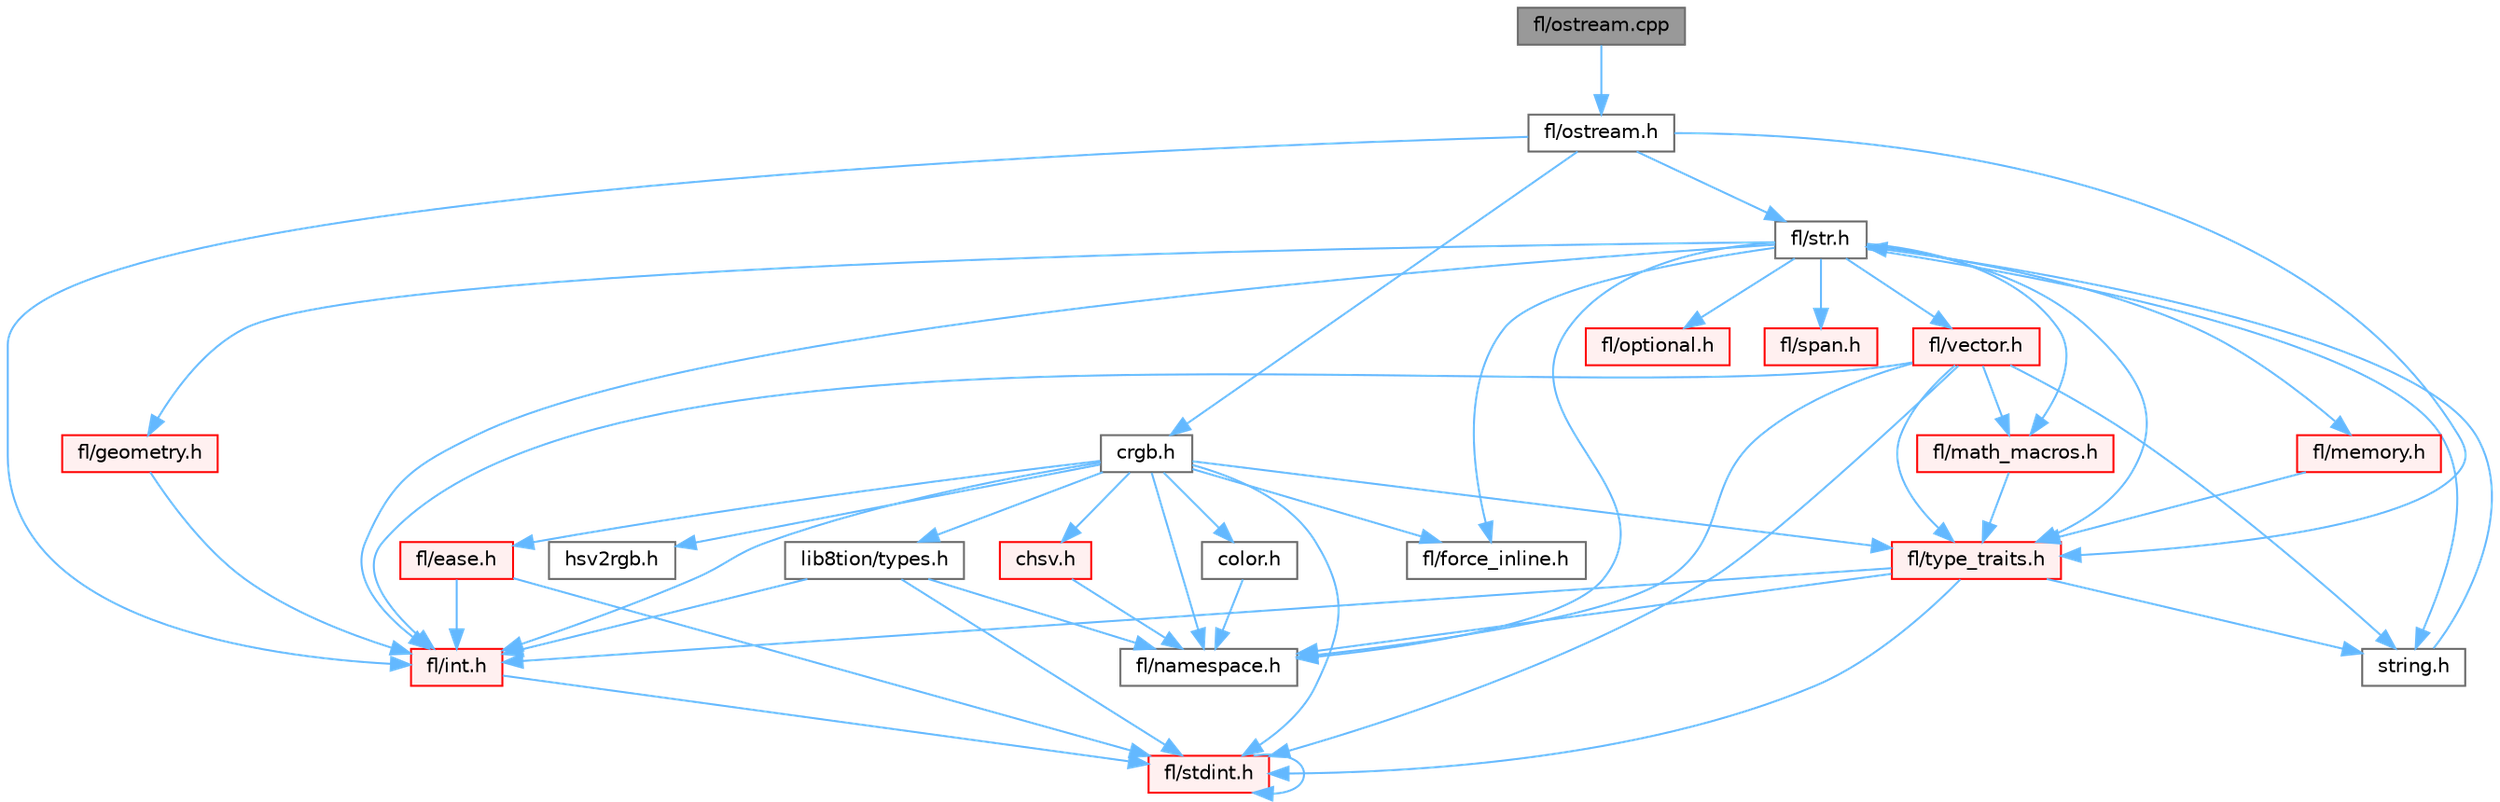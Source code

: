 digraph "fl/ostream.cpp"
{
 // INTERACTIVE_SVG=YES
 // LATEX_PDF_SIZE
  bgcolor="transparent";
  edge [fontname=Helvetica,fontsize=10,labelfontname=Helvetica,labelfontsize=10];
  node [fontname=Helvetica,fontsize=10,shape=box,height=0.2,width=0.4];
  Node1 [id="Node000001",label="fl/ostream.cpp",height=0.2,width=0.4,color="gray40", fillcolor="grey60", style="filled", fontcolor="black",tooltip=" "];
  Node1 -> Node2 [id="edge1_Node000001_Node000002",color="steelblue1",style="solid",tooltip=" "];
  Node2 [id="Node000002",label="fl/ostream.h",height=0.2,width=0.4,color="grey40", fillcolor="white", style="filled",URL="$dc/d64/ostream_8h.html",tooltip=" "];
  Node2 -> Node3 [id="edge2_Node000002_Node000003",color="steelblue1",style="solid",tooltip=" "];
  Node3 [id="Node000003",label="fl/str.h",height=0.2,width=0.4,color="grey40", fillcolor="white", style="filled",URL="$d1/d93/str_8h.html",tooltip=" "];
  Node3 -> Node4 [id="edge3_Node000003_Node000004",color="steelblue1",style="solid",tooltip=" "];
  Node4 [id="Node000004",label="fl/int.h",height=0.2,width=0.4,color="red", fillcolor="#FFF0F0", style="filled",URL="$d3/d7e/int_8h.html",tooltip=" "];
  Node4 -> Node5 [id="edge4_Node000004_Node000005",color="steelblue1",style="solid",tooltip=" "];
  Node5 [id="Node000005",label="fl/stdint.h",height=0.2,width=0.4,color="red", fillcolor="#FFF0F0", style="filled",URL="$df/dd8/stdint_8h.html",tooltip=" "];
  Node5 -> Node5 [id="edge5_Node000005_Node000005",color="steelblue1",style="solid",tooltip=" "];
  Node3 -> Node8 [id="edge6_Node000003_Node000008",color="steelblue1",style="solid",tooltip=" "];
  Node8 [id="Node000008",label="string.h",height=0.2,width=0.4,color="grey40", fillcolor="white", style="filled",URL="$da/d66/string_8h.html",tooltip=" "];
  Node8 -> Node3 [id="edge7_Node000008_Node000003",color="steelblue1",style="solid",tooltip=" "];
  Node3 -> Node9 [id="edge8_Node000003_Node000009",color="steelblue1",style="solid",tooltip=" "];
  Node9 [id="Node000009",label="fl/geometry.h",height=0.2,width=0.4,color="red", fillcolor="#FFF0F0", style="filled",URL="$d4/d67/geometry_8h.html",tooltip=" "];
  Node9 -> Node4 [id="edge9_Node000009_Node000004",color="steelblue1",style="solid",tooltip=" "];
  Node3 -> Node15 [id="edge10_Node000003_Node000015",color="steelblue1",style="solid",tooltip=" "];
  Node15 [id="Node000015",label="fl/math_macros.h",height=0.2,width=0.4,color="red", fillcolor="#FFF0F0", style="filled",URL="$d8/db8/math__macros_8h.html",tooltip=" "];
  Node15 -> Node17 [id="edge11_Node000015_Node000017",color="steelblue1",style="solid",tooltip=" "];
  Node17 [id="Node000017",label="fl/type_traits.h",height=0.2,width=0.4,color="red", fillcolor="#FFF0F0", style="filled",URL="$df/d63/type__traits_8h.html",tooltip=" "];
  Node17 -> Node8 [id="edge12_Node000017_Node000008",color="steelblue1",style="solid",tooltip=" "];
  Node17 -> Node5 [id="edge13_Node000017_Node000005",color="steelblue1",style="solid",tooltip=" "];
  Node17 -> Node18 [id="edge14_Node000017_Node000018",color="steelblue1",style="solid",tooltip=" "];
  Node18 [id="Node000018",label="fl/namespace.h",height=0.2,width=0.4,color="grey40", fillcolor="white", style="filled",URL="$df/d2a/namespace_8h.html",tooltip="Implements the FastLED namespace macros."];
  Node17 -> Node4 [id="edge15_Node000017_Node000004",color="steelblue1",style="solid",tooltip=" "];
  Node3 -> Node18 [id="edge16_Node000003_Node000018",color="steelblue1",style="solid",tooltip=" "];
  Node3 -> Node20 [id="edge17_Node000003_Node000020",color="steelblue1",style="solid",tooltip=" "];
  Node20 [id="Node000020",label="fl/memory.h",height=0.2,width=0.4,color="red", fillcolor="#FFF0F0", style="filled",URL="$dc/d18/memory_8h.html",tooltip=" "];
  Node20 -> Node17 [id="edge18_Node000020_Node000017",color="steelblue1",style="solid",tooltip=" "];
  Node3 -> Node46 [id="edge19_Node000003_Node000046",color="steelblue1",style="solid",tooltip=" "];
  Node46 [id="Node000046",label="fl/optional.h",height=0.2,width=0.4,color="red", fillcolor="#FFF0F0", style="filled",URL="$dc/d62/optional_8h.html",tooltip=" "];
  Node3 -> Node17 [id="edge20_Node000003_Node000017",color="steelblue1",style="solid",tooltip=" "];
  Node3 -> Node47 [id="edge21_Node000003_Node000047",color="steelblue1",style="solid",tooltip=" "];
  Node47 [id="Node000047",label="fl/vector.h",height=0.2,width=0.4,color="red", fillcolor="#FFF0F0", style="filled",URL="$d6/d68/vector_8h.html",tooltip=" "];
  Node47 -> Node5 [id="edge22_Node000047_Node000005",color="steelblue1",style="solid",tooltip=" "];
  Node47 -> Node4 [id="edge23_Node000047_Node000004",color="steelblue1",style="solid",tooltip=" "];
  Node47 -> Node8 [id="edge24_Node000047_Node000008",color="steelblue1",style="solid",tooltip=" "];
  Node47 -> Node15 [id="edge25_Node000047_Node000015",color="steelblue1",style="solid",tooltip=" "];
  Node47 -> Node18 [id="edge26_Node000047_Node000018",color="steelblue1",style="solid",tooltip=" "];
  Node47 -> Node17 [id="edge27_Node000047_Node000017",color="steelblue1",style="solid",tooltip=" "];
  Node3 -> Node50 [id="edge28_Node000003_Node000050",color="steelblue1",style="solid",tooltip=" "];
  Node50 [id="Node000050",label="fl/span.h",height=0.2,width=0.4,color="red", fillcolor="#FFF0F0", style="filled",URL="$d4/d7a/span_8h.html",tooltip=" "];
  Node3 -> Node13 [id="edge29_Node000003_Node000013",color="steelblue1",style="solid",tooltip=" "];
  Node13 [id="Node000013",label="fl/force_inline.h",height=0.2,width=0.4,color="grey40", fillcolor="white", style="filled",URL="$d4/d64/force__inline_8h.html",tooltip=" "];
  Node2 -> Node4 [id="edge30_Node000002_Node000004",color="steelblue1",style="solid",tooltip=" "];
  Node2 -> Node17 [id="edge31_Node000002_Node000017",color="steelblue1",style="solid",tooltip=" "];
  Node2 -> Node52 [id="edge32_Node000002_Node000052",color="steelblue1",style="solid",tooltip=" "];
  Node52 [id="Node000052",label="crgb.h",height=0.2,width=0.4,color="grey40", fillcolor="white", style="filled",URL="$db/dd1/crgb_8h.html",tooltip="Defines the red, green, and blue (RGB) pixel struct."];
  Node52 -> Node5 [id="edge33_Node000052_Node000005",color="steelblue1",style="solid",tooltip=" "];
  Node52 -> Node4 [id="edge34_Node000052_Node000004",color="steelblue1",style="solid",tooltip=" "];
  Node52 -> Node53 [id="edge35_Node000052_Node000053",color="steelblue1",style="solid",tooltip=" "];
  Node53 [id="Node000053",label="chsv.h",height=0.2,width=0.4,color="red", fillcolor="#FFF0F0", style="filled",URL="$d8/dd0/chsv_8h.html",tooltip="Defines the hue, saturation, and value (HSV) pixel struct."];
  Node53 -> Node18 [id="edge36_Node000053_Node000018",color="steelblue1",style="solid",tooltip=" "];
  Node52 -> Node18 [id="edge37_Node000052_Node000018",color="steelblue1",style="solid",tooltip=" "];
  Node52 -> Node55 [id="edge38_Node000052_Node000055",color="steelblue1",style="solid",tooltip=" "];
  Node55 [id="Node000055",label="color.h",height=0.2,width=0.4,color="grey40", fillcolor="white", style="filled",URL="$d2/d6b/src_2color_8h.html",tooltip="Contains definitions for color correction and temperature."];
  Node55 -> Node18 [id="edge39_Node000055_Node000018",color="steelblue1",style="solid",tooltip=" "];
  Node52 -> Node56 [id="edge40_Node000052_Node000056",color="steelblue1",style="solid",tooltip=" "];
  Node56 [id="Node000056",label="lib8tion/types.h",height=0.2,width=0.4,color="grey40", fillcolor="white", style="filled",URL="$d9/ddf/lib8tion_2types_8h.html",tooltip="Defines fractional types used for lib8tion functions."];
  Node56 -> Node5 [id="edge41_Node000056_Node000005",color="steelblue1",style="solid",tooltip=" "];
  Node56 -> Node4 [id="edge42_Node000056_Node000004",color="steelblue1",style="solid",tooltip=" "];
  Node56 -> Node18 [id="edge43_Node000056_Node000018",color="steelblue1",style="solid",tooltip=" "];
  Node52 -> Node13 [id="edge44_Node000052_Node000013",color="steelblue1",style="solid",tooltip=" "];
  Node52 -> Node17 [id="edge45_Node000052_Node000017",color="steelblue1",style="solid",tooltip=" "];
  Node52 -> Node57 [id="edge46_Node000052_Node000057",color="steelblue1",style="solid",tooltip=" "];
  Node57 [id="Node000057",label="hsv2rgb.h",height=0.2,width=0.4,color="grey40", fillcolor="white", style="filled",URL="$de/d9a/hsv2rgb_8h.html",tooltip="Functions to convert from the HSV colorspace to the RGB colorspace."];
  Node52 -> Node58 [id="edge47_Node000052_Node000058",color="steelblue1",style="solid",tooltip=" "];
  Node58 [id="Node000058",label="fl/ease.h",height=0.2,width=0.4,color="red", fillcolor="#FFF0F0", style="filled",URL="$db/d19/ease_8h.html",tooltip=" "];
  Node58 -> Node5 [id="edge48_Node000058_Node000005",color="steelblue1",style="solid",tooltip=" "];
  Node58 -> Node4 [id="edge49_Node000058_Node000004",color="steelblue1",style="solid",tooltip=" "];
}
